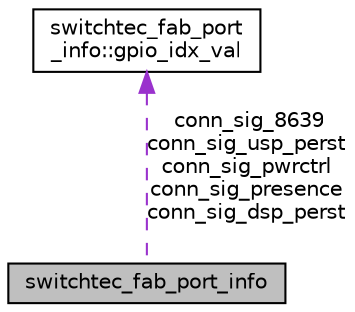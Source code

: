 digraph "switchtec_fab_port_info"
{
 // LATEX_PDF_SIZE
  edge [fontname="Helvetica",fontsize="10",labelfontname="Helvetica",labelfontsize="10"];
  node [fontname="Helvetica",fontsize="10",shape=record];
  Node1 [label="switchtec_fab_port_info",height=0.2,width=0.4,color="black", fillcolor="grey75", style="filled", fontcolor="black",tooltip="Represents each port in the in topology info."];
  Node2 -> Node1 [dir="back",color="darkorchid3",fontsize="10",style="dashed",label=" conn_sig_8639\nconn_sig_usp_perst\nconn_sig_pwrctrl\nconn_sig_presence\nconn_sig_dsp_perst" ,fontname="Helvetica"];
  Node2 [label="switchtec_fab_port\l_info::gpio_idx_val",height=0.2,width=0.4,color="black", fillcolor="white", style="filled",URL="$structswitchtec__fab__port__info_1_1gpio__idx__val.html",tooltip=" "];
}
